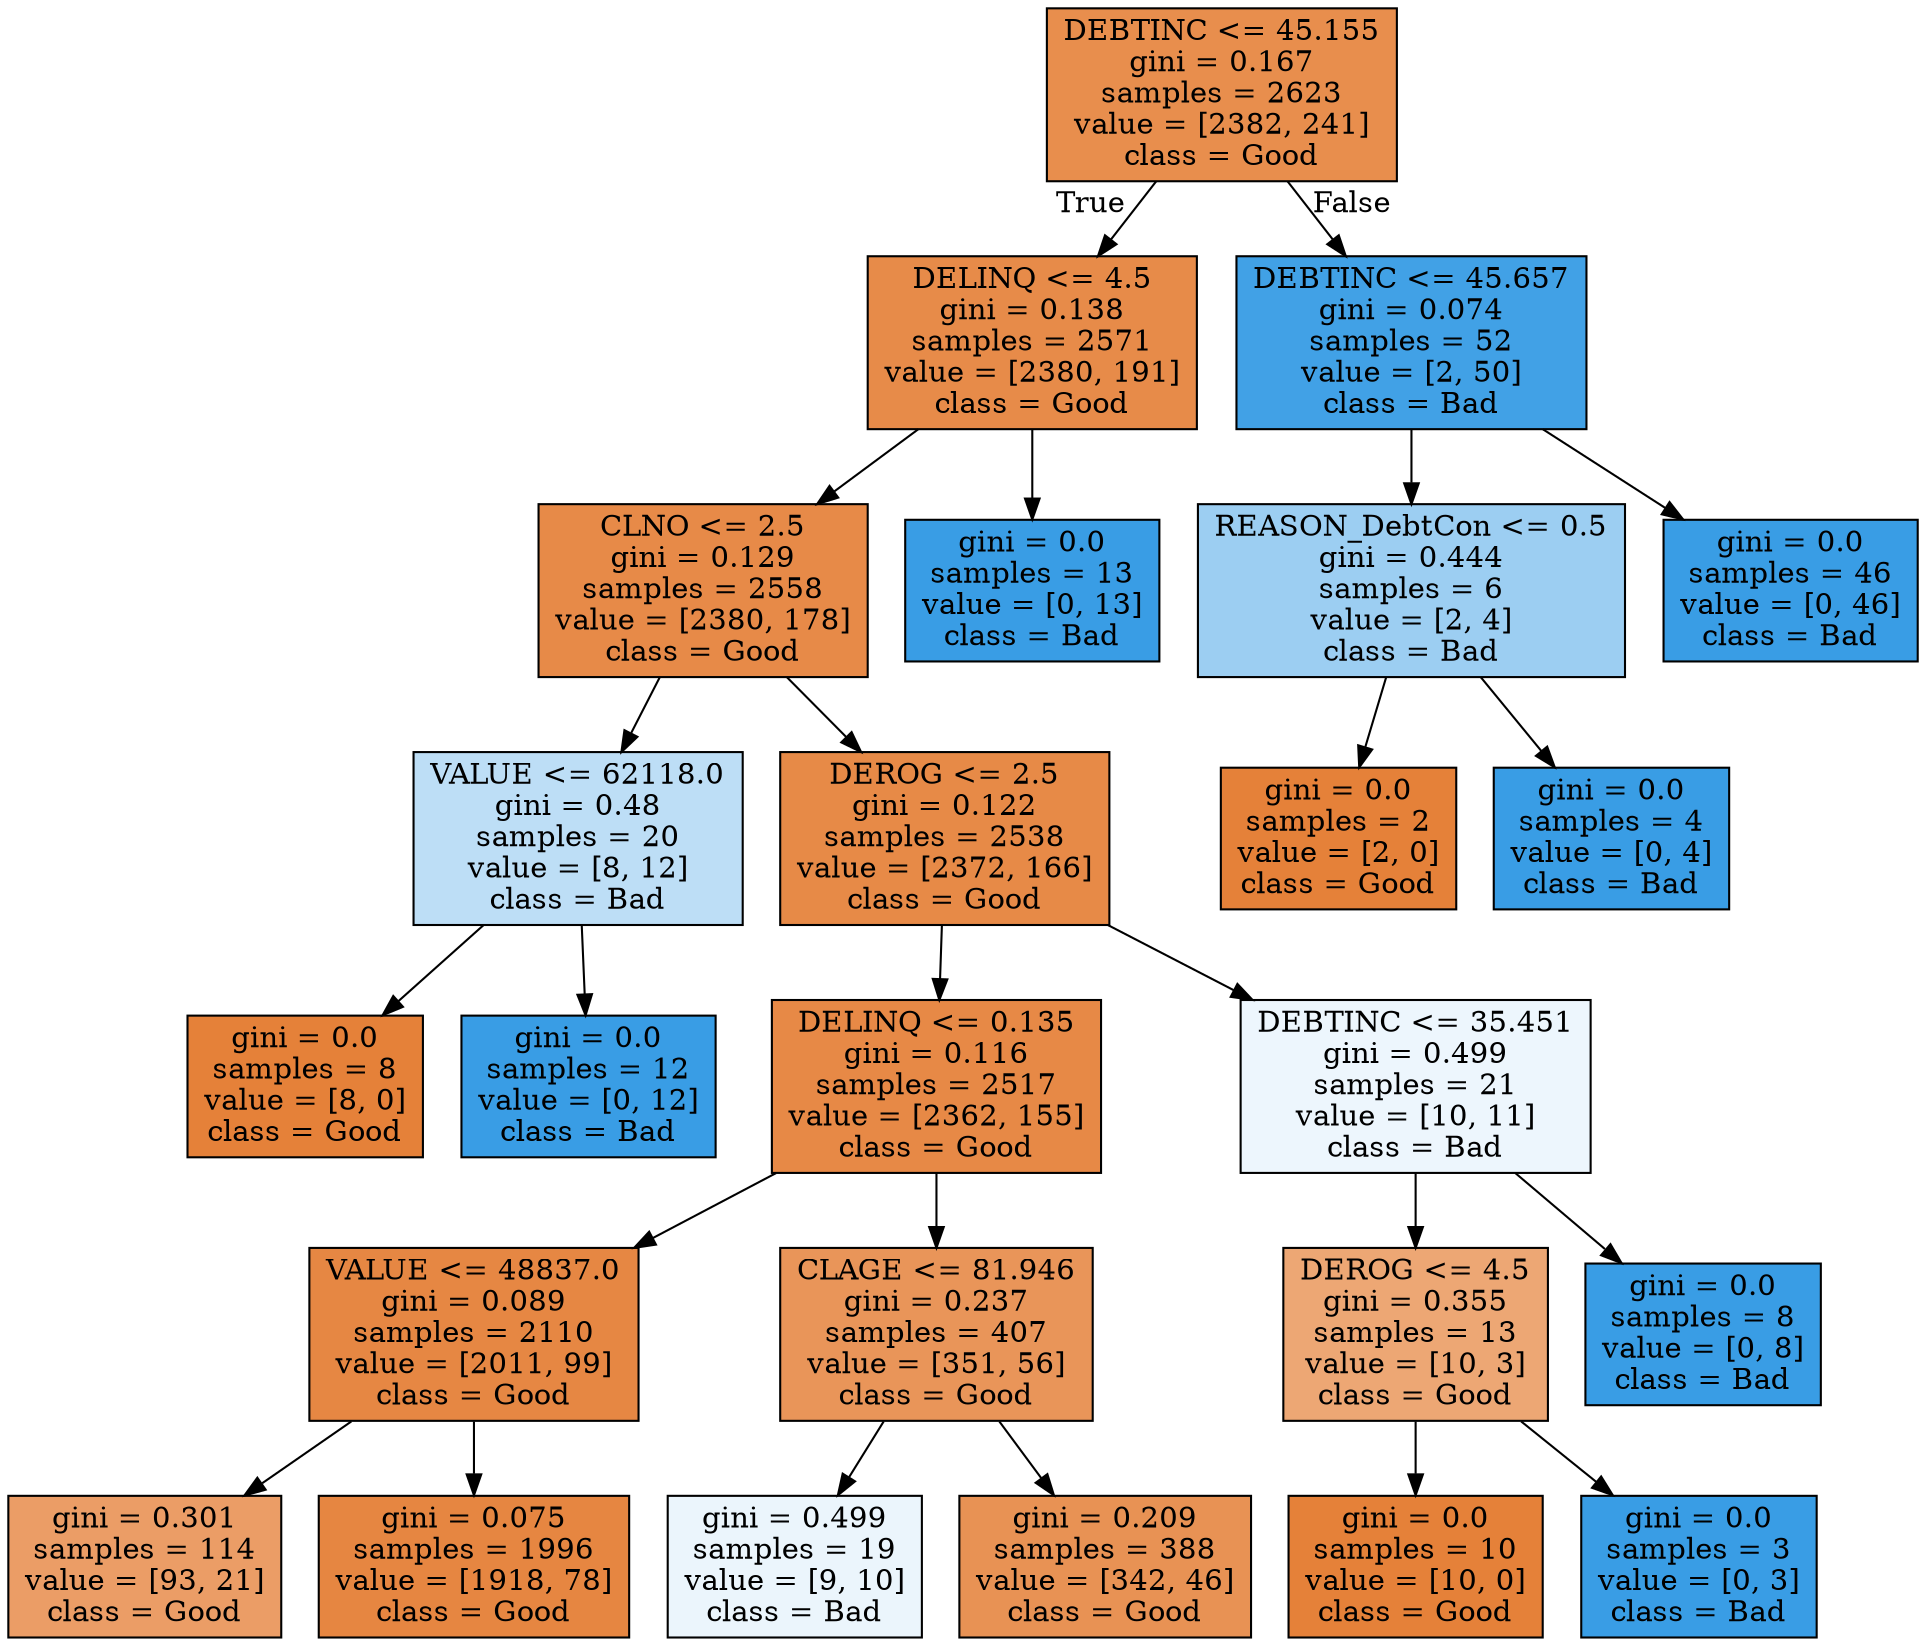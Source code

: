 digraph Tree {
node [shape=box, style="filled", color="black"] ;
0 [label="DEBTINC <= 45.155\ngini = 0.167\nsamples = 2623\nvalue = [2382, 241]\nclass = Good", fillcolor="#e88e4d"] ;
1 [label="DELINQ <= 4.5\ngini = 0.138\nsamples = 2571\nvalue = [2380, 191]\nclass = Good", fillcolor="#e78b49"] ;
0 -> 1 [labeldistance=2.5, labelangle=45, headlabel="True"] ;
2 [label="CLNO <= 2.5\ngini = 0.129\nsamples = 2558\nvalue = [2380, 178]\nclass = Good", fillcolor="#e78a48"] ;
1 -> 2 ;
3 [label="VALUE <= 62118.0\ngini = 0.48\nsamples = 20\nvalue = [8, 12]\nclass = Bad", fillcolor="#bddef6"] ;
2 -> 3 ;
4 [label="gini = 0.0\nsamples = 8\nvalue = [8, 0]\nclass = Good", fillcolor="#e58139"] ;
3 -> 4 ;
5 [label="gini = 0.0\nsamples = 12\nvalue = [0, 12]\nclass = Bad", fillcolor="#399de5"] ;
3 -> 5 ;
6 [label="DEROG <= 2.5\ngini = 0.122\nsamples = 2538\nvalue = [2372, 166]\nclass = Good", fillcolor="#e78a47"] ;
2 -> 6 ;
7 [label="DELINQ <= 0.135\ngini = 0.116\nsamples = 2517\nvalue = [2362, 155]\nclass = Good", fillcolor="#e78946"] ;
6 -> 7 ;
8 [label="VALUE <= 48837.0\ngini = 0.089\nsamples = 2110\nvalue = [2011, 99]\nclass = Good", fillcolor="#e68743"] ;
7 -> 8 ;
9 [label="gini = 0.301\nsamples = 114\nvalue = [93, 21]\nclass = Good", fillcolor="#eb9d66"] ;
8 -> 9 ;
10 [label="gini = 0.075\nsamples = 1996\nvalue = [1918, 78]\nclass = Good", fillcolor="#e68641"] ;
8 -> 10 ;
11 [label="CLAGE <= 81.946\ngini = 0.237\nsamples = 407\nvalue = [351, 56]\nclass = Good", fillcolor="#e99559"] ;
7 -> 11 ;
12 [label="gini = 0.499\nsamples = 19\nvalue = [9, 10]\nclass = Bad", fillcolor="#ebf5fc"] ;
11 -> 12 ;
13 [label="gini = 0.209\nsamples = 388\nvalue = [342, 46]\nclass = Good", fillcolor="#e89254"] ;
11 -> 13 ;
14 [label="DEBTINC <= 35.451\ngini = 0.499\nsamples = 21\nvalue = [10, 11]\nclass = Bad", fillcolor="#edf6fd"] ;
6 -> 14 ;
15 [label="DEROG <= 4.5\ngini = 0.355\nsamples = 13\nvalue = [10, 3]\nclass = Good", fillcolor="#eda774"] ;
14 -> 15 ;
16 [label="gini = 0.0\nsamples = 10\nvalue = [10, 0]\nclass = Good", fillcolor="#e58139"] ;
15 -> 16 ;
17 [label="gini = 0.0\nsamples = 3\nvalue = [0, 3]\nclass = Bad", fillcolor="#399de5"] ;
15 -> 17 ;
18 [label="gini = 0.0\nsamples = 8\nvalue = [0, 8]\nclass = Bad", fillcolor="#399de5"] ;
14 -> 18 ;
19 [label="gini = 0.0\nsamples = 13\nvalue = [0, 13]\nclass = Bad", fillcolor="#399de5"] ;
1 -> 19 ;
20 [label="DEBTINC <= 45.657\ngini = 0.074\nsamples = 52\nvalue = [2, 50]\nclass = Bad", fillcolor="#41a1e6"] ;
0 -> 20 [labeldistance=2.5, labelangle=-45, headlabel="False"] ;
21 [label="REASON_DebtCon <= 0.5\ngini = 0.444\nsamples = 6\nvalue = [2, 4]\nclass = Bad", fillcolor="#9ccef2"] ;
20 -> 21 ;
22 [label="gini = 0.0\nsamples = 2\nvalue = [2, 0]\nclass = Good", fillcolor="#e58139"] ;
21 -> 22 ;
23 [label="gini = 0.0\nsamples = 4\nvalue = [0, 4]\nclass = Bad", fillcolor="#399de5"] ;
21 -> 23 ;
24 [label="gini = 0.0\nsamples = 46\nvalue = [0, 46]\nclass = Bad", fillcolor="#399de5"] ;
20 -> 24 ;
}